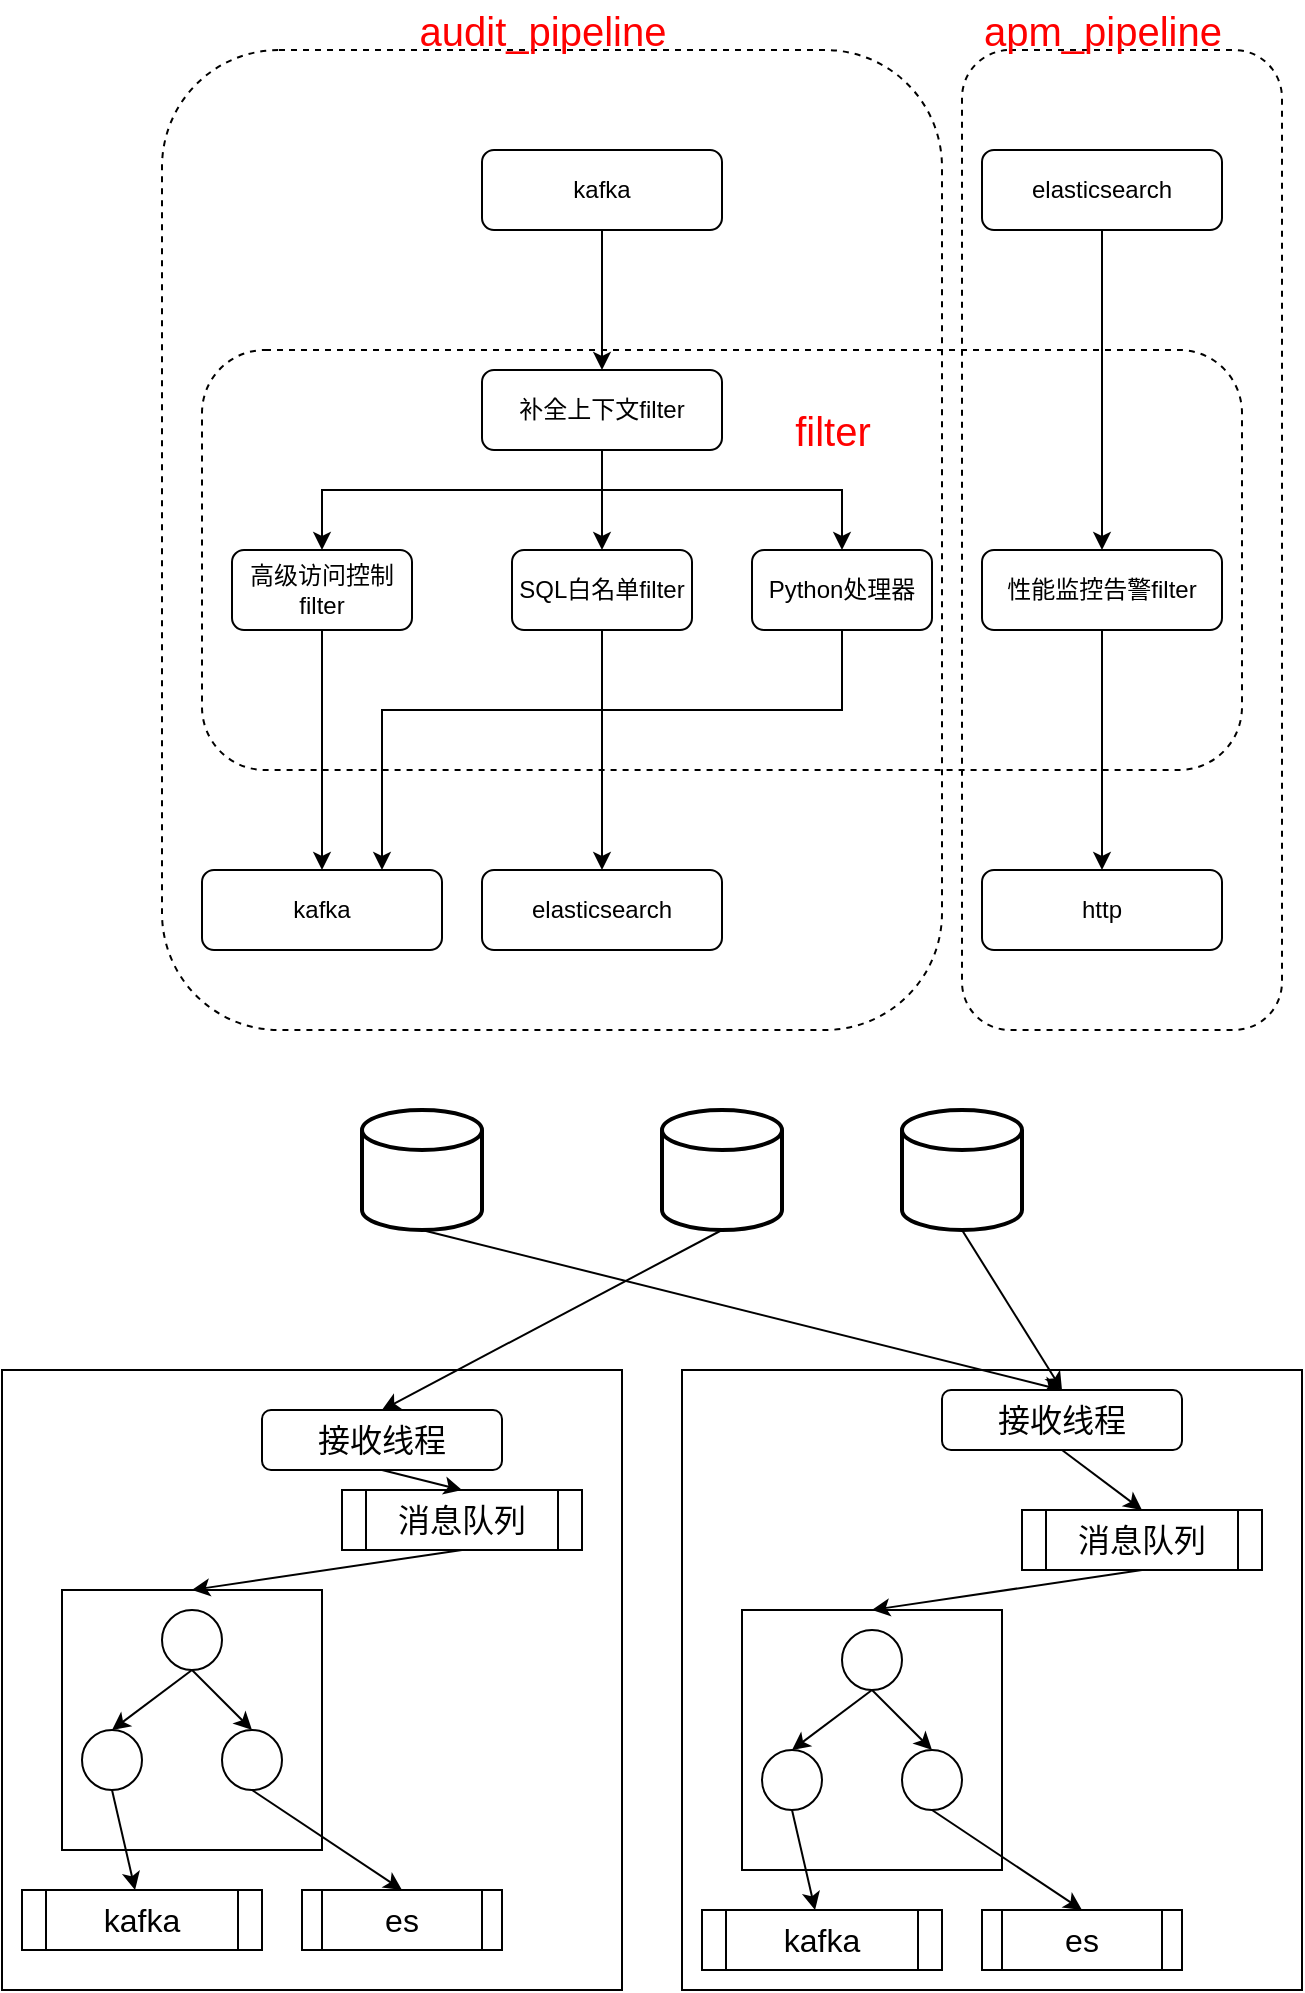 <mxfile version="16.1.0" type="github">
  <diagram name="Page-1" id="13e1069c-82ec-6db2-03f1-153e76fe0fe0">
    <mxGraphModel dx="1426" dy="794" grid="1" gridSize="10" guides="1" tooltips="1" connect="1" arrows="1" fold="1" page="1" pageScale="1" pageWidth="1100" pageHeight="850" background="none" math="0" shadow="0">
      <root>
        <mxCell id="0" />
        <mxCell id="1" parent="0" />
        <mxCell id="m2gUTErhkoDlFEicvjo1-1" value="kafka" style="rounded=1;whiteSpace=wrap;html=1;" vertex="1" parent="1">
          <mxGeometry x="370" y="160" width="120" height="40" as="geometry" />
        </mxCell>
        <mxCell id="m2gUTErhkoDlFEicvjo1-2" value="补全上下文filter" style="rounded=1;whiteSpace=wrap;html=1;" vertex="1" parent="1">
          <mxGeometry x="370" y="270" width="120" height="40" as="geometry" />
        </mxCell>
        <mxCell id="m2gUTErhkoDlFEicvjo1-3" value="性能监控告警filter" style="rounded=1;whiteSpace=wrap;html=1;" vertex="1" parent="1">
          <mxGeometry x="620" y="360" width="120" height="40" as="geometry" />
        </mxCell>
        <mxCell id="m2gUTErhkoDlFEicvjo1-4" value="SQL白名单filter" style="rounded=1;whiteSpace=wrap;html=1;" vertex="1" parent="1">
          <mxGeometry x="385" y="360" width="90" height="40" as="geometry" />
        </mxCell>
        <mxCell id="m2gUTErhkoDlFEicvjo1-5" value="高级访问控制filter" style="rounded=1;whiteSpace=wrap;html=1;" vertex="1" parent="1">
          <mxGeometry x="245" y="360" width="90" height="40" as="geometry" />
        </mxCell>
        <mxCell id="m2gUTErhkoDlFEicvjo1-6" value="http" style="rounded=1;whiteSpace=wrap;html=1;" vertex="1" parent="1">
          <mxGeometry x="620" y="520" width="120" height="40" as="geometry" />
        </mxCell>
        <mxCell id="m2gUTErhkoDlFEicvjo1-8" value="kafka" style="rounded=1;whiteSpace=wrap;html=1;" vertex="1" parent="1">
          <mxGeometry x="230" y="520" width="120" height="40" as="geometry" />
        </mxCell>
        <mxCell id="m2gUTErhkoDlFEicvjo1-9" value="elasticsearch" style="rounded=1;whiteSpace=wrap;html=1;" vertex="1" parent="1">
          <mxGeometry x="370" y="520" width="120" height="40" as="geometry" />
        </mxCell>
        <mxCell id="m2gUTErhkoDlFEicvjo1-10" value="Python处理器" style="rounded=1;whiteSpace=wrap;html=1;" vertex="1" parent="1">
          <mxGeometry x="505" y="360" width="90" height="40" as="geometry" />
        </mxCell>
        <mxCell id="m2gUTErhkoDlFEicvjo1-12" value="" style="edgeStyle=elbowEdgeStyle;elbow=vertical;endArrow=classic;html=1;rounded=0;exitX=0.5;exitY=1;exitDx=0;exitDy=0;entryX=0.5;entryY=0;entryDx=0;entryDy=0;" edge="1" parent="1" source="m2gUTErhkoDlFEicvjo1-1" target="m2gUTErhkoDlFEicvjo1-2">
          <mxGeometry width="50" height="50" relative="1" as="geometry">
            <mxPoint x="510" y="420" as="sourcePoint" />
            <mxPoint x="560" y="370" as="targetPoint" />
          </mxGeometry>
        </mxCell>
        <mxCell id="m2gUTErhkoDlFEicvjo1-14" value="" style="edgeStyle=elbowEdgeStyle;elbow=vertical;endArrow=classic;html=1;rounded=0;exitX=0.5;exitY=1;exitDx=0;exitDy=0;entryX=0.5;entryY=0;entryDx=0;entryDy=0;" edge="1" parent="1" source="m2gUTErhkoDlFEicvjo1-2" target="m2gUTErhkoDlFEicvjo1-10">
          <mxGeometry width="50" height="50" relative="1" as="geometry">
            <mxPoint x="510" y="420" as="sourcePoint" />
            <mxPoint x="560" y="370" as="targetPoint" />
            <Array as="points">
              <mxPoint x="470" y="330" />
            </Array>
          </mxGeometry>
        </mxCell>
        <mxCell id="m2gUTErhkoDlFEicvjo1-17" value="" style="edgeStyle=elbowEdgeStyle;elbow=vertical;endArrow=classic;html=1;rounded=0;exitX=0.5;exitY=1;exitDx=0;exitDy=0;entryX=0.5;entryY=0;entryDx=0;entryDy=0;" edge="1" parent="1" source="m2gUTErhkoDlFEicvjo1-2" target="m2gUTErhkoDlFEicvjo1-4">
          <mxGeometry width="50" height="50" relative="1" as="geometry">
            <mxPoint x="510" y="420" as="sourcePoint" />
            <mxPoint x="560" y="370" as="targetPoint" />
          </mxGeometry>
        </mxCell>
        <mxCell id="m2gUTErhkoDlFEicvjo1-21" value="" style="edgeStyle=segmentEdgeStyle;endArrow=classic;html=1;rounded=0;entryX=0.5;entryY=0;entryDx=0;entryDy=0;" edge="1" parent="1" target="m2gUTErhkoDlFEicvjo1-5">
          <mxGeometry width="50" height="50" relative="1" as="geometry">
            <mxPoint x="430" y="330" as="sourcePoint" />
            <mxPoint x="430" y="340" as="targetPoint" />
          </mxGeometry>
        </mxCell>
        <mxCell id="m2gUTErhkoDlFEicvjo1-22" value="" style="endArrow=classic;html=1;rounded=0;exitX=0.5;exitY=1;exitDx=0;exitDy=0;entryX=0.5;entryY=0;entryDx=0;entryDy=0;" edge="1" parent="1" source="m2gUTErhkoDlFEicvjo1-5" target="m2gUTErhkoDlFEicvjo1-8">
          <mxGeometry width="50" height="50" relative="1" as="geometry">
            <mxPoint x="510" y="420" as="sourcePoint" />
            <mxPoint x="560" y="370" as="targetPoint" />
          </mxGeometry>
        </mxCell>
        <mxCell id="m2gUTErhkoDlFEicvjo1-23" value="" style="endArrow=classic;html=1;rounded=0;exitX=0.5;exitY=1;exitDx=0;exitDy=0;entryX=0.5;entryY=0;entryDx=0;entryDy=0;" edge="1" parent="1" source="m2gUTErhkoDlFEicvjo1-4" target="m2gUTErhkoDlFEicvjo1-9">
          <mxGeometry width="50" height="50" relative="1" as="geometry">
            <mxPoint x="510" y="420" as="sourcePoint" />
            <mxPoint x="560" y="370" as="targetPoint" />
          </mxGeometry>
        </mxCell>
        <mxCell id="m2gUTErhkoDlFEicvjo1-26" value="" style="endArrow=classic;html=1;rounded=0;exitX=0.5;exitY=1;exitDx=0;exitDy=0;entryX=0.5;entryY=0;entryDx=0;entryDy=0;" edge="1" parent="1" source="m2gUTErhkoDlFEicvjo1-3" target="m2gUTErhkoDlFEicvjo1-6">
          <mxGeometry width="50" height="50" relative="1" as="geometry">
            <mxPoint x="510" y="420" as="sourcePoint" />
            <mxPoint x="560" y="370" as="targetPoint" />
          </mxGeometry>
        </mxCell>
        <mxCell id="m2gUTErhkoDlFEicvjo1-27" value="" style="endArrow=classic;html=1;rounded=0;exitX=0.5;exitY=1;exitDx=0;exitDy=0;entryX=0.75;entryY=0;entryDx=0;entryDy=0;" edge="1" parent="1" source="m2gUTErhkoDlFEicvjo1-10" target="m2gUTErhkoDlFEicvjo1-8">
          <mxGeometry width="50" height="50" relative="1" as="geometry">
            <mxPoint x="510" y="420" as="sourcePoint" />
            <mxPoint x="560" y="370" as="targetPoint" />
            <Array as="points">
              <mxPoint x="550" y="440" />
              <mxPoint x="320" y="440" />
            </Array>
          </mxGeometry>
        </mxCell>
        <mxCell id="m2gUTErhkoDlFEicvjo1-29" value="" style="rounded=1;whiteSpace=wrap;html=1;fillColor=none;dashed=1;" vertex="1" parent="1">
          <mxGeometry x="230" y="260" width="520" height="210" as="geometry" />
        </mxCell>
        <mxCell id="m2gUTErhkoDlFEicvjo1-30" value="elasticsearch" style="rounded=1;whiteSpace=wrap;html=1;" vertex="1" parent="1">
          <mxGeometry x="620" y="160" width="120" height="40" as="geometry" />
        </mxCell>
        <mxCell id="m2gUTErhkoDlFEicvjo1-31" value="" style="endArrow=classic;html=1;rounded=0;exitX=0.5;exitY=1;exitDx=0;exitDy=0;entryX=0.5;entryY=0;entryDx=0;entryDy=0;" edge="1" parent="1" source="m2gUTErhkoDlFEicvjo1-30" target="m2gUTErhkoDlFEicvjo1-3">
          <mxGeometry width="50" height="50" relative="1" as="geometry">
            <mxPoint x="510" y="420" as="sourcePoint" />
            <mxPoint x="560" y="370" as="targetPoint" />
          </mxGeometry>
        </mxCell>
        <mxCell id="m2gUTErhkoDlFEicvjo1-32" value="" style="rounded=1;whiteSpace=wrap;html=1;dashed=1;fillColor=none;" vertex="1" parent="1">
          <mxGeometry x="210" y="110" width="390" height="490" as="geometry" />
        </mxCell>
        <mxCell id="m2gUTErhkoDlFEicvjo1-35" value="" style="rounded=1;whiteSpace=wrap;html=1;dashed=1;fillColor=none;" vertex="1" parent="1">
          <mxGeometry x="610" y="110" width="160" height="490" as="geometry" />
        </mxCell>
        <mxCell id="m2gUTErhkoDlFEicvjo1-36" value="apm_pipeline" style="text;html=1;align=center;verticalAlign=middle;resizable=0;points=[];autosize=1;strokeColor=none;fillColor=none;fontSize=20;fontColor=#FF0000;" vertex="1" parent="1">
          <mxGeometry x="615" y="85" width="130" height="30" as="geometry" />
        </mxCell>
        <mxCell id="m2gUTErhkoDlFEicvjo1-37" value="audit_pipeline" style="text;html=1;align=center;verticalAlign=middle;resizable=0;points=[];autosize=1;strokeColor=none;fillColor=none;fontSize=20;fontColor=#FF0000;" vertex="1" parent="1">
          <mxGeometry x="330" y="85" width="140" height="30" as="geometry" />
        </mxCell>
        <mxCell id="m2gUTErhkoDlFEicvjo1-38" value="&lt;font style=&quot;font-size: 20px&quot;&gt;filter&lt;/font&gt;" style="text;html=1;align=center;verticalAlign=middle;resizable=0;points=[];autosize=1;strokeColor=none;fillColor=none;fontColor=#FF0000;" vertex="1" parent="1">
          <mxGeometry x="520" y="290" width="50" height="20" as="geometry" />
        </mxCell>
        <mxCell id="m2gUTErhkoDlFEicvjo1-45" value="" style="strokeWidth=2;html=1;shape=mxgraph.flowchart.database;whiteSpace=wrap;fontSize=20;fontColor=#000000;fillColor=none;" vertex="1" parent="1">
          <mxGeometry x="310" y="640" width="60" height="60" as="geometry" />
        </mxCell>
        <mxCell id="m2gUTErhkoDlFEicvjo1-46" value="" style="strokeWidth=2;html=1;shape=mxgraph.flowchart.database;whiteSpace=wrap;fontSize=20;fontColor=#000000;fillColor=none;" vertex="1" parent="1">
          <mxGeometry x="460" y="640" width="60" height="60" as="geometry" />
        </mxCell>
        <mxCell id="m2gUTErhkoDlFEicvjo1-47" value="" style="strokeWidth=2;html=1;shape=mxgraph.flowchart.database;whiteSpace=wrap;fontSize=20;fontColor=#000000;fillColor=none;" vertex="1" parent="1">
          <mxGeometry x="580" y="640" width="60" height="60" as="geometry" />
        </mxCell>
        <mxCell id="m2gUTErhkoDlFEicvjo1-48" value="" style="endArrow=classic;html=1;rounded=0;fontSize=20;fontColor=#000000;exitX=0.5;exitY=1;exitDx=0;exitDy=0;exitPerimeter=0;entryX=0.5;entryY=0;entryDx=0;entryDy=0;" edge="1" parent="1" source="m2gUTErhkoDlFEicvjo1-45" target="m2gUTErhkoDlFEicvjo1-75">
          <mxGeometry width="50" height="50" relative="1" as="geometry">
            <mxPoint x="500" y="500" as="sourcePoint" />
            <mxPoint x="600" y="770" as="targetPoint" />
          </mxGeometry>
        </mxCell>
        <mxCell id="m2gUTErhkoDlFEicvjo1-50" value="" style="endArrow=classic;html=1;rounded=0;fontSize=20;fontColor=#000000;exitX=0.5;exitY=1;exitDx=0;exitDy=0;exitPerimeter=0;entryX=0.5;entryY=0;entryDx=0;entryDy=0;" edge="1" parent="1" source="m2gUTErhkoDlFEicvjo1-46" target="m2gUTErhkoDlFEicvjo1-54">
          <mxGeometry width="50" height="50" relative="1" as="geometry">
            <mxPoint x="350" y="710" as="sourcePoint" />
            <mxPoint x="340" y="760" as="targetPoint" />
          </mxGeometry>
        </mxCell>
        <mxCell id="m2gUTErhkoDlFEicvjo1-51" value="" style="endArrow=classic;html=1;rounded=0;fontSize=20;fontColor=#000000;exitX=0.5;exitY=1;exitDx=0;exitDy=0;exitPerimeter=0;entryX=0.5;entryY=0;entryDx=0;entryDy=0;" edge="1" parent="1" source="m2gUTErhkoDlFEicvjo1-47" target="m2gUTErhkoDlFEicvjo1-75">
          <mxGeometry width="50" height="50" relative="1" as="geometry">
            <mxPoint x="500" y="570" as="sourcePoint" />
            <mxPoint x="600" y="770" as="targetPoint" />
          </mxGeometry>
        </mxCell>
        <mxCell id="m2gUTErhkoDlFEicvjo1-52" value="" style="whiteSpace=wrap;html=1;aspect=fixed;fontSize=20;fontColor=#000000;fillColor=none;" vertex="1" parent="1">
          <mxGeometry x="130" y="770" width="310" height="310" as="geometry" />
        </mxCell>
        <mxCell id="m2gUTErhkoDlFEicvjo1-54" value="接收线程" style="rounded=1;whiteSpace=wrap;html=1;fontSize=16;fontColor=#000000;fillColor=default;" vertex="1" parent="1">
          <mxGeometry x="260" y="790" width="120" height="30" as="geometry" />
        </mxCell>
        <mxCell id="m2gUTErhkoDlFEicvjo1-57" value="" style="whiteSpace=wrap;html=1;aspect=fixed;fontSize=16;fontColor=#000000;fillColor=default;" vertex="1" parent="1">
          <mxGeometry x="160" y="880" width="130" height="130" as="geometry" />
        </mxCell>
        <mxCell id="m2gUTErhkoDlFEicvjo1-58" value="" style="ellipse;whiteSpace=wrap;html=1;aspect=fixed;fontSize=16;fontColor=#000000;fillColor=default;" vertex="1" parent="1">
          <mxGeometry x="210" y="890" width="30" height="30" as="geometry" />
        </mxCell>
        <mxCell id="m2gUTErhkoDlFEicvjo1-59" value="" style="ellipse;whiteSpace=wrap;html=1;aspect=fixed;fontSize=16;fontColor=#000000;fillColor=default;" vertex="1" parent="1">
          <mxGeometry x="240" y="950" width="30" height="30" as="geometry" />
        </mxCell>
        <mxCell id="m2gUTErhkoDlFEicvjo1-60" value="" style="ellipse;whiteSpace=wrap;html=1;aspect=fixed;fontSize=16;fontColor=#000000;fillColor=default;" vertex="1" parent="1">
          <mxGeometry x="170" y="950" width="30" height="30" as="geometry" />
        </mxCell>
        <mxCell id="m2gUTErhkoDlFEicvjo1-62" value="消息队列" style="shape=process;whiteSpace=wrap;html=1;backgroundOutline=1;fontSize=16;fontColor=#000000;fillColor=default;" vertex="1" parent="1">
          <mxGeometry x="300" y="830" width="120" height="30" as="geometry" />
        </mxCell>
        <mxCell id="m2gUTErhkoDlFEicvjo1-63" value="es" style="shape=process;whiteSpace=wrap;html=1;backgroundOutline=1;fontSize=16;fontColor=#000000;fillColor=default;" vertex="1" parent="1">
          <mxGeometry x="280" y="1030" width="100" height="30" as="geometry" />
        </mxCell>
        <mxCell id="m2gUTErhkoDlFEicvjo1-64" value="" style="endArrow=classic;html=1;rounded=0;fontSize=16;fontColor=#000000;exitX=0.5;exitY=1;exitDx=0;exitDy=0;entryX=0.5;entryY=0;entryDx=0;entryDy=0;" edge="1" parent="1" source="m2gUTErhkoDlFEicvjo1-54" target="m2gUTErhkoDlFEicvjo1-62">
          <mxGeometry width="50" height="50" relative="1" as="geometry">
            <mxPoint x="480" y="830" as="sourcePoint" />
            <mxPoint x="530" y="780" as="targetPoint" />
          </mxGeometry>
        </mxCell>
        <mxCell id="m2gUTErhkoDlFEicvjo1-65" value="" style="endArrow=classic;html=1;rounded=0;fontSize=16;fontColor=#000000;exitX=0.5;exitY=1;exitDx=0;exitDy=0;entryX=0.5;entryY=0;entryDx=0;entryDy=0;" edge="1" parent="1" source="m2gUTErhkoDlFEicvjo1-62" target="m2gUTErhkoDlFEicvjo1-57">
          <mxGeometry width="50" height="50" relative="1" as="geometry">
            <mxPoint x="480" y="830" as="sourcePoint" />
            <mxPoint x="530" y="780" as="targetPoint" />
          </mxGeometry>
        </mxCell>
        <mxCell id="m2gUTErhkoDlFEicvjo1-66" value="kafka" style="shape=process;whiteSpace=wrap;html=1;backgroundOutline=1;fontSize=16;fontColor=#000000;fillColor=default;" vertex="1" parent="1">
          <mxGeometry x="140" y="1030" width="120" height="30" as="geometry" />
        </mxCell>
        <mxCell id="m2gUTErhkoDlFEicvjo1-67" value="" style="endArrow=classic;html=1;rounded=0;fontSize=16;fontColor=#000000;exitX=0.5;exitY=1;exitDx=0;exitDy=0;" edge="1" parent="1" source="m2gUTErhkoDlFEicvjo1-60" target="m2gUTErhkoDlFEicvjo1-66">
          <mxGeometry width="50" height="50" relative="1" as="geometry">
            <mxPoint x="480" y="830" as="sourcePoint" />
            <mxPoint x="530" y="780" as="targetPoint" />
          </mxGeometry>
        </mxCell>
        <mxCell id="m2gUTErhkoDlFEicvjo1-68" value="" style="endArrow=classic;html=1;rounded=0;fontSize=16;fontColor=#000000;exitX=0.5;exitY=1;exitDx=0;exitDy=0;entryX=0.5;entryY=0;entryDx=0;entryDy=0;" edge="1" parent="1" source="m2gUTErhkoDlFEicvjo1-59" target="m2gUTErhkoDlFEicvjo1-63">
          <mxGeometry width="50" height="50" relative="1" as="geometry">
            <mxPoint x="480" y="830" as="sourcePoint" />
            <mxPoint x="530" y="780" as="targetPoint" />
          </mxGeometry>
        </mxCell>
        <mxCell id="m2gUTErhkoDlFEicvjo1-70" value="" style="endArrow=classic;html=1;rounded=0;fontSize=16;fontColor=#000000;exitX=0.5;exitY=1;exitDx=0;exitDy=0;entryX=0.5;entryY=0;entryDx=0;entryDy=0;" edge="1" parent="1" source="m2gUTErhkoDlFEicvjo1-58" target="m2gUTErhkoDlFEicvjo1-60">
          <mxGeometry width="50" height="50" relative="1" as="geometry">
            <mxPoint x="480" y="880" as="sourcePoint" />
            <mxPoint x="530" y="830" as="targetPoint" />
          </mxGeometry>
        </mxCell>
        <mxCell id="m2gUTErhkoDlFEicvjo1-71" value="" style="endArrow=classic;html=1;rounded=0;fontSize=16;fontColor=#000000;exitX=0.5;exitY=1;exitDx=0;exitDy=0;entryX=0.5;entryY=0;entryDx=0;entryDy=0;" edge="1" parent="1" source="m2gUTErhkoDlFEicvjo1-58" target="m2gUTErhkoDlFEicvjo1-59">
          <mxGeometry width="50" height="50" relative="1" as="geometry">
            <mxPoint x="480" y="880" as="sourcePoint" />
            <mxPoint x="530" y="830" as="targetPoint" />
          </mxGeometry>
        </mxCell>
        <mxCell id="m2gUTErhkoDlFEicvjo1-74" value="" style="whiteSpace=wrap;html=1;aspect=fixed;fontSize=20;fontColor=#000000;fillColor=none;" vertex="1" parent="1">
          <mxGeometry x="470" y="770" width="310" height="310" as="geometry" />
        </mxCell>
        <mxCell id="m2gUTErhkoDlFEicvjo1-75" value="接收线程" style="rounded=1;whiteSpace=wrap;html=1;fontSize=16;fontColor=#000000;fillColor=default;" vertex="1" parent="1">
          <mxGeometry x="600" y="780" width="120" height="30" as="geometry" />
        </mxCell>
        <mxCell id="m2gUTErhkoDlFEicvjo1-76" value="" style="whiteSpace=wrap;html=1;aspect=fixed;fontSize=16;fontColor=#000000;fillColor=default;" vertex="1" parent="1">
          <mxGeometry x="500" y="890" width="130" height="130" as="geometry" />
        </mxCell>
        <mxCell id="m2gUTErhkoDlFEicvjo1-77" value="" style="ellipse;whiteSpace=wrap;html=1;aspect=fixed;fontSize=16;fontColor=#000000;fillColor=default;" vertex="1" parent="1">
          <mxGeometry x="550" y="900" width="30" height="30" as="geometry" />
        </mxCell>
        <mxCell id="m2gUTErhkoDlFEicvjo1-78" value="" style="ellipse;whiteSpace=wrap;html=1;aspect=fixed;fontSize=16;fontColor=#000000;fillColor=default;" vertex="1" parent="1">
          <mxGeometry x="580" y="960" width="30" height="30" as="geometry" />
        </mxCell>
        <mxCell id="m2gUTErhkoDlFEicvjo1-79" value="" style="ellipse;whiteSpace=wrap;html=1;aspect=fixed;fontSize=16;fontColor=#000000;fillColor=default;" vertex="1" parent="1">
          <mxGeometry x="510" y="960" width="30" height="30" as="geometry" />
        </mxCell>
        <mxCell id="m2gUTErhkoDlFEicvjo1-80" value="消息队列" style="shape=process;whiteSpace=wrap;html=1;backgroundOutline=1;fontSize=16;fontColor=#000000;fillColor=default;" vertex="1" parent="1">
          <mxGeometry x="640" y="840" width="120" height="30" as="geometry" />
        </mxCell>
        <mxCell id="m2gUTErhkoDlFEicvjo1-81" value="es" style="shape=process;whiteSpace=wrap;html=1;backgroundOutline=1;fontSize=16;fontColor=#000000;fillColor=default;" vertex="1" parent="1">
          <mxGeometry x="620" y="1040" width="100" height="30" as="geometry" />
        </mxCell>
        <mxCell id="m2gUTErhkoDlFEicvjo1-82" value="" style="endArrow=classic;html=1;rounded=0;fontSize=16;fontColor=#000000;exitX=0.5;exitY=1;exitDx=0;exitDy=0;entryX=0.5;entryY=0;entryDx=0;entryDy=0;" edge="1" parent="1" source="m2gUTErhkoDlFEicvjo1-75" target="m2gUTErhkoDlFEicvjo1-80">
          <mxGeometry width="50" height="50" relative="1" as="geometry">
            <mxPoint x="820" y="840" as="sourcePoint" />
            <mxPoint x="870" y="790" as="targetPoint" />
          </mxGeometry>
        </mxCell>
        <mxCell id="m2gUTErhkoDlFEicvjo1-83" value="" style="endArrow=classic;html=1;rounded=0;fontSize=16;fontColor=#000000;exitX=0.5;exitY=1;exitDx=0;exitDy=0;entryX=0.5;entryY=0;entryDx=0;entryDy=0;" edge="1" parent="1" source="m2gUTErhkoDlFEicvjo1-80" target="m2gUTErhkoDlFEicvjo1-76">
          <mxGeometry width="50" height="50" relative="1" as="geometry">
            <mxPoint x="820" y="840" as="sourcePoint" />
            <mxPoint x="870" y="790" as="targetPoint" />
          </mxGeometry>
        </mxCell>
        <mxCell id="m2gUTErhkoDlFEicvjo1-84" value="kafka" style="shape=process;whiteSpace=wrap;html=1;backgroundOutline=1;fontSize=16;fontColor=#000000;fillColor=default;" vertex="1" parent="1">
          <mxGeometry x="480" y="1040" width="120" height="30" as="geometry" />
        </mxCell>
        <mxCell id="m2gUTErhkoDlFEicvjo1-85" value="" style="endArrow=classic;html=1;rounded=0;fontSize=16;fontColor=#000000;exitX=0.5;exitY=1;exitDx=0;exitDy=0;" edge="1" parent="1" source="m2gUTErhkoDlFEicvjo1-79" target="m2gUTErhkoDlFEicvjo1-84">
          <mxGeometry width="50" height="50" relative="1" as="geometry">
            <mxPoint x="820" y="840" as="sourcePoint" />
            <mxPoint x="870" y="790" as="targetPoint" />
          </mxGeometry>
        </mxCell>
        <mxCell id="m2gUTErhkoDlFEicvjo1-86" value="" style="endArrow=classic;html=1;rounded=0;fontSize=16;fontColor=#000000;exitX=0.5;exitY=1;exitDx=0;exitDy=0;entryX=0.5;entryY=0;entryDx=0;entryDy=0;" edge="1" parent="1" source="m2gUTErhkoDlFEicvjo1-78" target="m2gUTErhkoDlFEicvjo1-81">
          <mxGeometry width="50" height="50" relative="1" as="geometry">
            <mxPoint x="820" y="840" as="sourcePoint" />
            <mxPoint x="870" y="790" as="targetPoint" />
          </mxGeometry>
        </mxCell>
        <mxCell id="m2gUTErhkoDlFEicvjo1-87" value="" style="endArrow=classic;html=1;rounded=0;fontSize=16;fontColor=#000000;exitX=0.5;exitY=1;exitDx=0;exitDy=0;entryX=0.5;entryY=0;entryDx=0;entryDy=0;" edge="1" parent="1" source="m2gUTErhkoDlFEicvjo1-77" target="m2gUTErhkoDlFEicvjo1-79">
          <mxGeometry width="50" height="50" relative="1" as="geometry">
            <mxPoint x="820" y="890" as="sourcePoint" />
            <mxPoint x="870" y="840" as="targetPoint" />
          </mxGeometry>
        </mxCell>
        <mxCell id="m2gUTErhkoDlFEicvjo1-88" value="" style="endArrow=classic;html=1;rounded=0;fontSize=16;fontColor=#000000;exitX=0.5;exitY=1;exitDx=0;exitDy=0;entryX=0.5;entryY=0;entryDx=0;entryDy=0;" edge="1" parent="1" source="m2gUTErhkoDlFEicvjo1-77" target="m2gUTErhkoDlFEicvjo1-78">
          <mxGeometry width="50" height="50" relative="1" as="geometry">
            <mxPoint x="820" y="890" as="sourcePoint" />
            <mxPoint x="870" y="840" as="targetPoint" />
          </mxGeometry>
        </mxCell>
      </root>
    </mxGraphModel>
  </diagram>
</mxfile>

